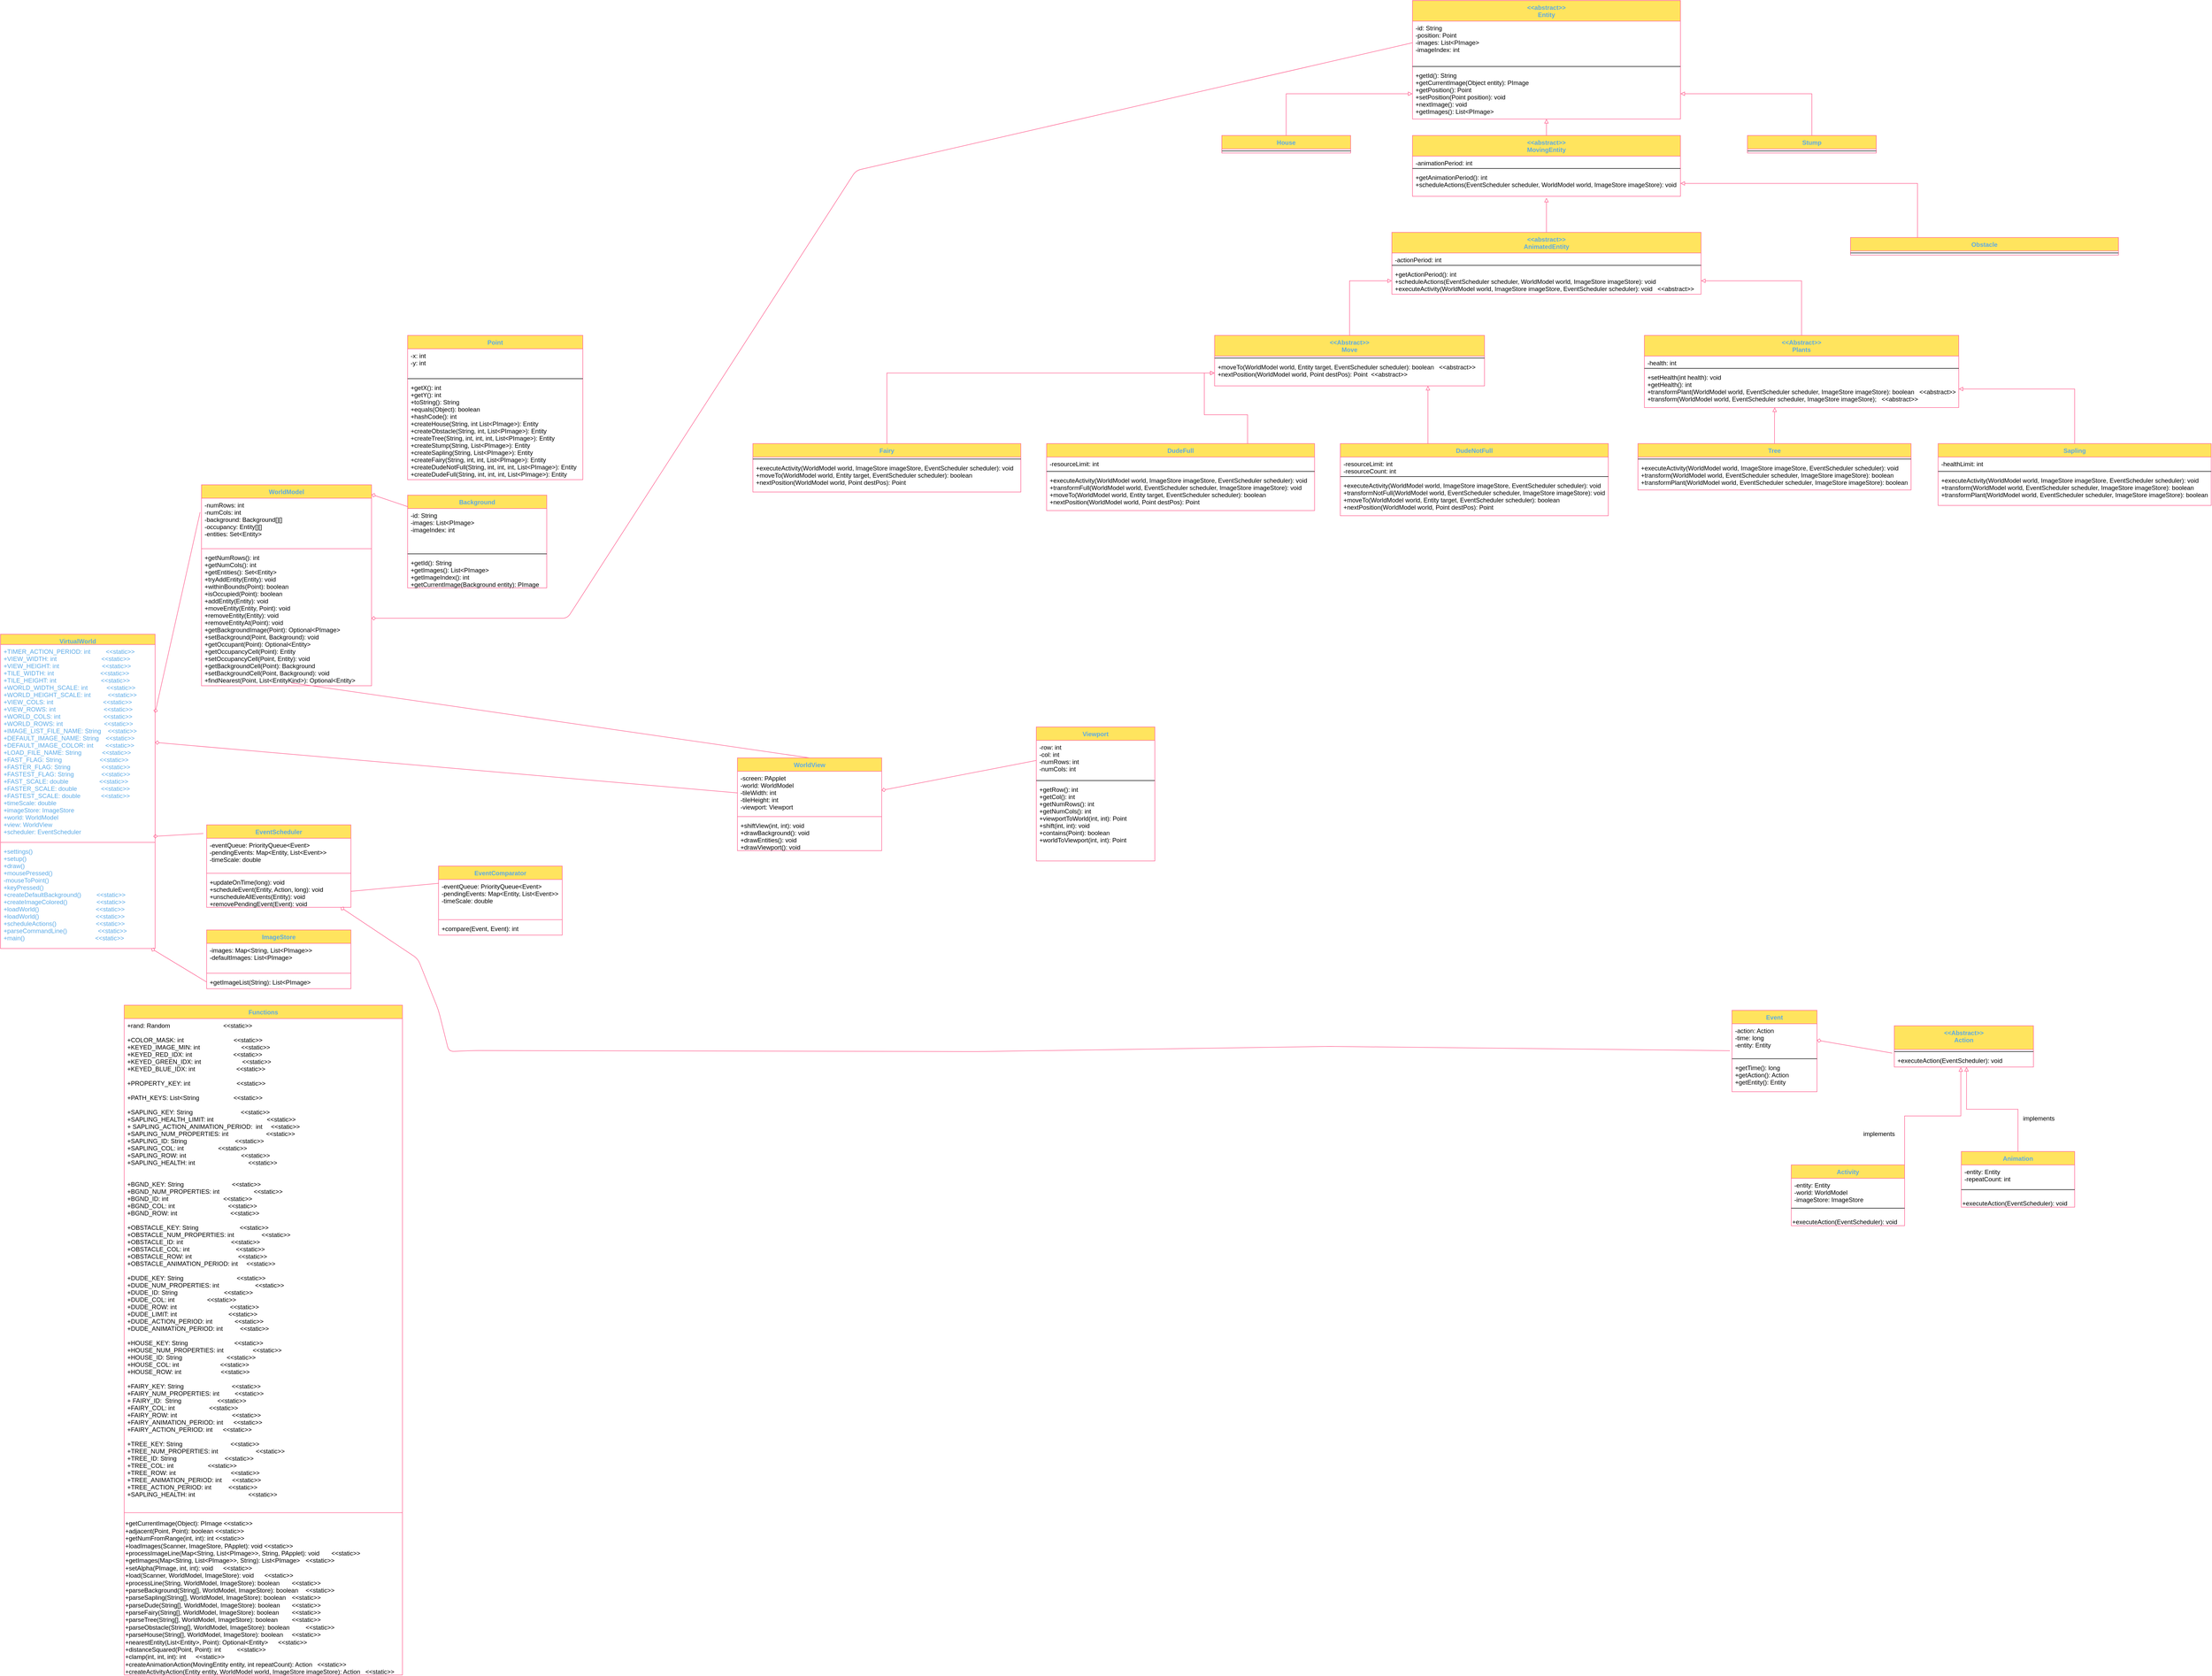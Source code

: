 <mxfile version="16.5.6" type="device"><diagram id="Yo6Zvny2ZRX3JAPKxXua" name="Page 2"><mxGraphModel dx="4807" dy="2840" grid="1" gridSize="10" guides="1" tooltips="1" connect="1" arrows="1" fold="1" page="1" pageScale="1" pageWidth="850" pageHeight="1100" math="0" shadow="0"><root><mxCell id="0"/><mxCell id="1" parent="0"/><mxCell id="8I9pphBKhg92I5GMk5e_-31" value="" style="graphMlID=e0;endArrow=none;strokeColor=#FF6392;strokeWidth=1.0;startArrow=diamond;startFill=0;endFill=1;exitX=1;exitY=0.25;exitDx=0;exitDy=0;fontColor=#5AA9E6;entryX=-0.008;entryY=-0.286;entryDx=0;entryDy=0;entryPerimeter=0;" parent="1" source="8I9pphBKhg92I5GMk5e_-50" target="8I9pphBKhg92I5GMk5e_-57" edge="1"><mxGeometry relative="1" as="geometry"/></mxCell><mxCell id="8I9pphBKhg92I5GMk5e_-32" value="" style="graphMlID=e1;endArrow=none;strokeColor=#FF6392;strokeWidth=1.0;startArrow=diamond;startFill=0;endFill=1;exitX=1;exitY=0.5;exitDx=0;exitDy=0;fontColor=#5AA9E6;entryX=0;entryY=0.5;entryDx=0;entryDy=0;" parent="1" source="8I9pphBKhg92I5GMk5e_-51" target="8I9pphBKhg92I5GMk5e_-61" edge="1"><mxGeometry relative="1" as="geometry"/></mxCell><mxCell id="8I9pphBKhg92I5GMk5e_-33" value="" style="graphMlID=e2;endArrow=none;strokeColor=#FF6392;strokeWidth=1.0;startArrow=diamond;startFill=0;endFill=1;fontColor=#5AA9E6;entryX=0;entryY=0.25;entryDx=0;entryDy=0;" parent="1" source="8I9pphBKhg92I5GMk5e_-60" target="8I9pphBKhg92I5GMk5e_-89" edge="1"><mxGeometry relative="1" as="geometry"><mxPoint x="648" y="240" as="sourcePoint"/></mxGeometry></mxCell><mxCell id="8I9pphBKhg92I5GMk5e_-34" value="" style="graphMlID=e3;endArrow=none;strokeColor=#FF6392;strokeWidth=1.0;startArrow=diamond;startFill=0;endFill=1;exitX=0.988;exitY=-0.077;exitDx=0;exitDy=0;exitPerimeter=0;fontColor=#5AA9E6;entryX=-0.023;entryY=0.105;entryDx=0;entryDy=0;entryPerimeter=0;" parent="1" source="8I9pphBKhg92I5GMk5e_-53" target="8I9pphBKhg92I5GMk5e_-64" edge="1"><mxGeometry relative="1" as="geometry"><mxPoint x="1330" y="550" as="targetPoint"/></mxGeometry></mxCell><mxCell id="8I9pphBKhg92I5GMk5e_-35" value="" style="graphMlID=e4;endArrow=none;strokeColor=#FF6392;strokeWidth=1.0;startArrow=diamond;startFill=0;endFill=1;exitX=0.975;exitY=1;exitDx=0;exitDy=0;exitPerimeter=0;fontColor=#5AA9E6;entryX=0;entryY=0.5;entryDx=0;entryDy=0;" parent="1" source="8I9pphBKhg92I5GMk5e_-53" target="8I9pphBKhg92I5GMk5e_-71" edge="1"><mxGeometry relative="1" as="geometry"/></mxCell><mxCell id="8I9pphBKhg92I5GMk5e_-36" value="" style="graphMlID=e5;endArrow=none;strokeColor=#FF6392;strokeWidth=1.0;startArrow=diamond;startFill=0;endFill=1;fontColor=#5AA9E6;exitX=1.001;exitY=-0.077;exitDx=0;exitDy=0;exitPerimeter=0;" parent="1" source="8I9pphBKhg92I5GMk5e_-55" target="8I9pphBKhg92I5GMk5e_-82" edge="1"><mxGeometry relative="1" as="geometry"/></mxCell><mxCell id="8I9pphBKhg92I5GMk5e_-37" value="" style="graphMlID=e6;endArrow=none;strokeColor=#FF6392;strokeWidth=1.0;startArrow=diamond;startFill=0;endFill=1;fontColor=#5AA9E6;entryX=-0.024;entryY=0.818;entryDx=0;entryDy=0;entryPerimeter=0;" parent="1" source="8I9pphBKhg92I5GMk5e_-64" target="8I9pphBKhg92I5GMk5e_-97" edge="1"><mxGeometry relative="1" as="geometry"><mxPoint x="3300" y="820" as="targetPoint"/><Array as="points"><mxPoint x="1330" y="920"/><mxPoint x="1370" y="1020"/><mxPoint x="1390" y="1100"/><mxPoint x="1440" y="1098"/><mxPoint x="2400" y="1100"/><mxPoint x="2420" y="1100"/><mxPoint x="3100" y="1090"/></Array></mxGeometry></mxCell><mxCell id="8I9pphBKhg92I5GMk5e_-38" value="" style="graphMlID=e7;endArrow=none;strokeColor=#FF6392;strokeWidth=1.0;startArrow=none;startFill=1;endFill=1;fontColor=#5AA9E6;entryX=0;entryY=0.25;entryDx=0;entryDy=0;exitX=1;exitY=0.5;exitDx=0;exitDy=0;" parent="1" source="8I9pphBKhg92I5GMk5e_-67" target="8I9pphBKhg92I5GMk5e_-72" edge="1"><mxGeometry relative="1" as="geometry"/></mxCell><mxCell id="8I9pphBKhg92I5GMk5e_-39" value="" style="graphMlID=e8;endArrow=none;strokeColor=#FF6392;strokeWidth=1.0;startArrow=diamond;startFill=0;endFill=1;fontColor=#5AA9E6;exitX=1;exitY=0.5;exitDx=0;exitDy=0;entryX=0;entryY=0.5;entryDx=0;entryDy=0;" parent="1" source="8I9pphBKhg92I5GMk5e_-57" target="a72ye13X5mIzlIcPFdOs-1" edge="1"><mxGeometry relative="1" as="geometry"><mxPoint x="710" y="80" as="sourcePoint"/><mxPoint x="1500" y="212" as="targetPoint"/><Array as="points"><mxPoint x="1620" y="259"/><mxPoint x="2180" y="-610"/></Array></mxGeometry></mxCell><mxCell id="8I9pphBKhg92I5GMk5e_-42" value="" style="graphMlID=e11;endArrow=none;strokeColor=#FF6392;strokeWidth=1.0;startArrow=diamond;startFill=0;endFill=1;fontColor=#5AA9E6;exitX=1;exitY=0.5;exitDx=0;exitDy=0;entryX=-0.015;entryY=-0.04;entryDx=0;entryDy=0;entryPerimeter=0;" parent="1" source="8I9pphBKhg92I5GMk5e_-97" target="8I9pphBKhg92I5GMk5e_-111" edge="1"><mxGeometry relative="1" as="geometry"><mxPoint x="2296.62" y="1102.072" as="targetPoint"/></mxGeometry></mxCell><mxCell id="8I9pphBKhg92I5GMk5e_-44" value="" style="graphMlID=e13;endArrow=none;strokeColor=#FF6392;strokeWidth=1.0;startArrow=none;startFill=1;endFill=1;fontColor=#5AA9E6;entryX=0.528;entryY=0.978;entryDx=0;entryDy=0;entryPerimeter=0;exitX=0.5;exitY=0;exitDx=0;exitDy=0;" parent="1" source="8I9pphBKhg92I5GMk5e_-60" target="8I9pphBKhg92I5GMk5e_-57" edge="1"><mxGeometry relative="1" as="geometry"/></mxCell><mxCell id="8I9pphBKhg92I5GMk5e_-50" value="VirtualWorld" style="swimlane;fontStyle=1;align=center;verticalAlign=top;childLayout=stackLayout;horizontal=1;startSize=20;horizontalStack=0;resizeParent=1;resizeParentMax=0;resizeLast=0;collapsible=1;marginBottom=0;hachureGap=4;pointerEvents=0;fillColor=#FFE45E;strokeColor=#FF6392;fontColor=#5AA9E6;" parent="1" vertex="1"><mxGeometry x="520" y="290" width="300" height="610" as="geometry"/></mxCell><mxCell id="8I9pphBKhg92I5GMk5e_-51" value="+TIMER_ACTION_PERIOD: int         &lt;&lt;static&gt;&gt;&#10;+VIEW_WIDTH: int                          &lt;&lt;static&gt;&gt;&#10;+VIEW_HEIGHT: int                         &lt;&lt;static&gt;&gt;&#10;+TILE_WIDTH: int                           &lt;&lt;static&gt;&gt;&#10;+TILE_HEIGHT: int                          &lt;&lt;static&gt;&gt;&#10;+WORLD_WIDTH_SCALE: int           &lt;&lt;static&gt;&gt;&#10;+WORLD_HEIGHT_SCALE: int          &lt;&lt;static&gt;&gt;&#10;+VIEW_COLS: int                             &lt;&lt;static&gt;&gt;&#10;+VIEW_ROWS: int                            &lt;&lt;static&gt;&gt;&#10;+WORLD_COLS: int                         &lt;&lt;static&gt;&gt;&#10;+WORLD_ROWS: int                        &lt;&lt;static&gt;&gt;&#10;+IMAGE_LIST_FILE_NAME: String    &lt;&lt;static&gt;&gt;&#10;+DEFAULT_IMAGE_NAME: String    &lt;&lt;static&gt;&gt;&#10;+DEFAULT_IMAGE_COLOR: int       &lt;&lt;static&gt;&gt;&#10;+LOAD_FILE_NAME: String            &lt;&lt;static&gt;&gt;&#10;+FAST_FLAG: String                      &lt;&lt;static&gt;&gt;&#10;+FASTER_FLAG: String                  &lt;&lt;static&gt;&gt;&#10;+FASTEST_FLAG: String                &lt;&lt;static&gt;&gt;&#10;+FAST_SCALE: double                  &lt;&lt;static&gt;&gt;&#10;+FASTER_SCALE: double              &lt;&lt;static&gt;&gt;&#10;+FASTEST_SCALE: double            &lt;&lt;static&gt;&gt;&#10;+timeScale: double&#10;+imageStore: ImageStore&#10;+world: WorldModel&#10;+view: WorldView&#10;+scheduler: EventScheduler" style="text;strokeColor=none;fillColor=none;align=left;verticalAlign=top;spacingLeft=4;spacingRight=4;overflow=hidden;rotatable=0;points=[[0,0.5],[1,0.5]];portConstraint=eastwest;fontColor=#5AA9E6;" parent="8I9pphBKhg92I5GMk5e_-50" vertex="1"><mxGeometry y="20" width="300" height="380" as="geometry"/></mxCell><mxCell id="8I9pphBKhg92I5GMk5e_-52" value="" style="line;strokeWidth=1;fillColor=none;align=left;verticalAlign=middle;spacingTop=-1;spacingLeft=3;spacingRight=3;rotatable=0;labelPosition=right;points=[];portConstraint=eastwest;strokeColor=#FF6392;fontColor=#5AA9E6;" parent="8I9pphBKhg92I5GMk5e_-50" vertex="1"><mxGeometry y="400" width="300" height="8" as="geometry"/></mxCell><mxCell id="8I9pphBKhg92I5GMk5e_-53" value="+settings()&#10;+setup()&#10;+draw()&#10;+mousePressed()&#10;-mouseToPoint()&#10;+keyPressed()&#10;+createDefaultBackground()         &lt;&lt;static&gt;&gt;&#10;+createImageColored()                 &lt;&lt;static&gt;&gt;&#10;+loadWorld()                                 &lt;&lt;static&gt;&gt;&#10;+loadWorld()                                 &lt;&lt;static&gt;&gt;&#10;+scheduleActions()                       &lt;&lt;static&gt;&gt;&#10;+parseCommandLine()                  &lt;&lt;static&gt;&gt;&#10;+main()                                         &lt;&lt;static&gt;&gt;" style="text;strokeColor=none;fillColor=none;align=left;verticalAlign=top;spacingLeft=4;spacingRight=4;overflow=hidden;rotatable=0;points=[[0,0.5],[1,0.5]];portConstraint=eastwest;fontColor=#5AA9E6;" parent="8I9pphBKhg92I5GMk5e_-50" vertex="1"><mxGeometry y="408" width="300" height="202" as="geometry"/></mxCell><mxCell id="8I9pphBKhg92I5GMk5e_-54" value="WorldModel" style="swimlane;fontStyle=1;align=center;verticalAlign=top;childLayout=stackLayout;horizontal=1;startSize=26;horizontalStack=0;resizeParent=1;resizeParentMax=0;resizeLast=0;collapsible=1;marginBottom=0;hachureGap=4;pointerEvents=0;sketch=0;fontColor=#5AA9E6;strokeColor=#FF6392;fillColor=#FFE45E;" parent="1" vertex="1"><mxGeometry x="910" width="330" height="390" as="geometry"/></mxCell><mxCell id="8I9pphBKhg92I5GMk5e_-55" value="-numRows: int&#10;-numCols: int&#10;-background: Background[][]&#10;-occupancy: Entity[][]&#10;-entities: Set&lt;Entity&gt;" style="text;strokeColor=none;fillColor=none;align=left;verticalAlign=top;spacingLeft=4;spacingRight=4;overflow=hidden;rotatable=0;points=[[0,0.5],[1,0.5]];portConstraint=eastwest;fontColor=#000000;" parent="8I9pphBKhg92I5GMk5e_-54" vertex="1"><mxGeometry y="26" width="330" height="94" as="geometry"/></mxCell><mxCell id="8I9pphBKhg92I5GMk5e_-56" value="" style="line;strokeWidth=1;fillColor=none;align=left;verticalAlign=middle;spacingTop=-1;spacingLeft=3;spacingRight=3;rotatable=0;labelPosition=right;points=[];portConstraint=eastwest;strokeColor=#FF6392;fontColor=#5AA9E6;" parent="8I9pphBKhg92I5GMk5e_-54" vertex="1"><mxGeometry y="120" width="330" height="8" as="geometry"/></mxCell><mxCell id="8I9pphBKhg92I5GMk5e_-57" value="+getNumRows(): int&#10;+getNumCols(): int&#10;+getEntities(): Set&lt;Entity&gt;&#10;+tryAddEntity(Entity): void&#10;+withinBounds(Point): boolean&#10;+isOccupied(Point): boolean&#10;+addEntity(Entity): void&#10;+moveEntity(Entity, Point): void&#10;+removeEntity(Entity): void&#10;+removeEntityAt(Point): void&#10;+getBackgroundImage(Point): Optional&lt;PImage&gt;&#10;+setBackground(Point, Background): void&#10;+getOccupant(Point): Optional&lt;Entity&gt;&#10;+getOccupancyCell(Point): Entity&#10;+setOccupancyCell(Point, Entity): void&#10;+getBackgroundCell(Point): Background&#10;+setBackgroundCell(Point, Background): void&#10;+findNearest(Point, List&lt;EntityKind&gt;): Optional&lt;Entity&gt; " style="text;strokeColor=none;fillColor=none;align=left;verticalAlign=top;spacingLeft=4;spacingRight=4;overflow=hidden;rotatable=0;points=[[0,0.5],[1,0.5]];portConstraint=eastwest;fontColor=#020405;" parent="8I9pphBKhg92I5GMk5e_-54" vertex="1"><mxGeometry y="128" width="330" height="262" as="geometry"/></mxCell><mxCell id="8I9pphBKhg92I5GMk5e_-60" value="WorldView" style="swimlane;fontStyle=1;align=center;verticalAlign=top;childLayout=stackLayout;horizontal=1;startSize=26;horizontalStack=0;resizeParent=1;resizeParentMax=0;resizeLast=0;collapsible=1;marginBottom=0;hachureGap=4;pointerEvents=0;sketch=0;fontColor=#5AA9E6;strokeColor=#FF6392;fillColor=#FFE45E;" parent="1" vertex="1"><mxGeometry x="1950" y="530" width="280" height="180" as="geometry"/></mxCell><mxCell id="8I9pphBKhg92I5GMk5e_-61" value="-screen: PApplet&#10;-world: WorldModel&#10;-tileWidth: int&#10;-tileHeight: int&#10;-viewport: Viewport" style="text;strokeColor=none;fillColor=none;align=left;verticalAlign=top;spacingLeft=4;spacingRight=4;overflow=hidden;rotatable=0;points=[[0,0.5],[1,0.5]];portConstraint=eastwest;fontColor=#000000;" parent="8I9pphBKhg92I5GMk5e_-60" vertex="1"><mxGeometry y="26" width="280" height="84" as="geometry"/></mxCell><mxCell id="8I9pphBKhg92I5GMk5e_-62" value="" style="line;strokeWidth=1;fillColor=none;align=left;verticalAlign=middle;spacingTop=-1;spacingLeft=3;spacingRight=3;rotatable=0;labelPosition=right;points=[];portConstraint=eastwest;strokeColor=#FF6392;fontColor=#5AA9E6;" parent="8I9pphBKhg92I5GMk5e_-60" vertex="1"><mxGeometry y="110" width="280" height="8" as="geometry"/></mxCell><mxCell id="8I9pphBKhg92I5GMk5e_-63" value="+shiftView(int, int): void&#10;+drawBackground(): void&#10;+drawEntities(): void&#10;+drawViewport(): void" style="text;strokeColor=none;fillColor=none;align=left;verticalAlign=top;spacingLeft=4;spacingRight=4;overflow=hidden;rotatable=0;points=[[0,0.5],[1,0.5]];portConstraint=eastwest;fontColor=#000000;" parent="8I9pphBKhg92I5GMk5e_-60" vertex="1"><mxGeometry y="118" width="280" height="62" as="geometry"/></mxCell><mxCell id="8I9pphBKhg92I5GMk5e_-64" value="EventScheduler" style="swimlane;fontStyle=1;align=center;verticalAlign=top;childLayout=stackLayout;horizontal=1;startSize=26;horizontalStack=0;resizeParent=1;resizeParentMax=0;resizeLast=0;collapsible=1;marginBottom=0;hachureGap=4;pointerEvents=0;sketch=0;fontColor=#5AA9E6;strokeColor=#FF6392;fillColor=#FFE45E;" parent="1" vertex="1"><mxGeometry x="920" y="660" width="280" height="160" as="geometry"/></mxCell><mxCell id="8I9pphBKhg92I5GMk5e_-65" value="-eventQueue: PriorityQueue&lt;Event&gt;&#10;-pendingEvents: Map&lt;Entity, List&lt;Event&gt;&gt;&#10;-timeScale: double" style="text;strokeColor=none;fillColor=none;align=left;verticalAlign=top;spacingLeft=4;spacingRight=4;overflow=hidden;rotatable=0;points=[[0,0.5],[1,0.5]];portConstraint=eastwest;fontColor=#000000;" parent="8I9pphBKhg92I5GMk5e_-64" vertex="1"><mxGeometry y="26" width="280" height="64" as="geometry"/></mxCell><mxCell id="8I9pphBKhg92I5GMk5e_-66" value="" style="line;strokeWidth=1;fillColor=none;align=left;verticalAlign=middle;spacingTop=-1;spacingLeft=3;spacingRight=3;rotatable=0;labelPosition=right;points=[];portConstraint=eastwest;strokeColor=#FF6392;fontColor=#5AA9E6;" parent="8I9pphBKhg92I5GMk5e_-64" vertex="1"><mxGeometry y="90" width="280" height="8" as="geometry"/></mxCell><mxCell id="8I9pphBKhg92I5GMk5e_-67" value="+updateOnTime(long): void&#10;+scheduleEvent(Entity, Action, long): void&#10;+unscheduleAllEvents(Entity): void&#10;+removePendingEvent(Event): void" style="text;strokeColor=none;fillColor=none;align=left;verticalAlign=top;spacingLeft=4;spacingRight=4;overflow=hidden;rotatable=0;points=[[0,0.5],[1,0.5]];portConstraint=eastwest;fontColor=#000000;" parent="8I9pphBKhg92I5GMk5e_-64" vertex="1"><mxGeometry y="98" width="280" height="62" as="geometry"/></mxCell><mxCell id="8I9pphBKhg92I5GMk5e_-68" value="ImageStore" style="swimlane;fontStyle=1;align=center;verticalAlign=top;childLayout=stackLayout;horizontal=1;startSize=26;horizontalStack=0;resizeParent=1;resizeParentMax=0;resizeLast=0;collapsible=1;marginBottom=0;hachureGap=4;pointerEvents=0;sketch=0;fontColor=#5AA9E6;strokeColor=#FF6392;fillColor=#FFE45E;" parent="1" vertex="1"><mxGeometry x="920" y="864" width="280" height="114" as="geometry"/></mxCell><mxCell id="8I9pphBKhg92I5GMk5e_-69" value="-images: Map&lt;String, List&lt;PImage&gt;&gt;&#10;-defaultImages: List&lt;PImage&gt;" style="text;strokeColor=none;fillColor=none;align=left;verticalAlign=top;spacingLeft=4;spacingRight=4;overflow=hidden;rotatable=0;points=[[0,0.5],[1,0.5]];portConstraint=eastwest;fontColor=#000000;" parent="8I9pphBKhg92I5GMk5e_-68" vertex="1"><mxGeometry y="26" width="280" height="54" as="geometry"/></mxCell><mxCell id="8I9pphBKhg92I5GMk5e_-70" value="" style="line;strokeWidth=1;fillColor=none;align=left;verticalAlign=middle;spacingTop=-1;spacingLeft=3;spacingRight=3;rotatable=0;labelPosition=right;points=[];portConstraint=eastwest;strokeColor=#FF6392;fontColor=#5AA9E6;" parent="8I9pphBKhg92I5GMk5e_-68" vertex="1"><mxGeometry y="80" width="280" height="8" as="geometry"/></mxCell><mxCell id="8I9pphBKhg92I5GMk5e_-71" value="+getImageList(String): List&lt;PImage&gt;" style="text;strokeColor=none;fillColor=none;align=left;verticalAlign=top;spacingLeft=4;spacingRight=4;overflow=hidden;rotatable=0;points=[[0,0.5],[1,0.5]];portConstraint=eastwest;fontColor=#000000;" parent="8I9pphBKhg92I5GMk5e_-68" vertex="1"><mxGeometry y="88" width="280" height="26" as="geometry"/></mxCell><mxCell id="8I9pphBKhg92I5GMk5e_-72" value="EventComparator" style="swimlane;fontStyle=1;align=center;verticalAlign=top;childLayout=stackLayout;horizontal=1;startSize=26;horizontalStack=0;resizeParent=1;resizeParentMax=0;resizeLast=0;collapsible=1;marginBottom=0;hachureGap=4;pointerEvents=0;sketch=0;fontColor=#5AA9E6;strokeColor=#FF6392;fillColor=#FFE45E;" parent="1" vertex="1"><mxGeometry x="1370" y="740" width="240" height="134" as="geometry"/></mxCell><mxCell id="8I9pphBKhg92I5GMk5e_-73" value="-eventQueue: PriorityQueue&lt;Event&gt;&#10;-pendingEvents: Map&lt;Entity, List&lt;Event&gt;&gt;&#10;-timeScale: double" style="text;strokeColor=none;fillColor=none;align=left;verticalAlign=top;spacingLeft=4;spacingRight=4;overflow=hidden;rotatable=0;points=[[0,0.5],[1,0.5]];portConstraint=eastwest;fontColor=#000000;" parent="8I9pphBKhg92I5GMk5e_-72" vertex="1"><mxGeometry y="26" width="240" height="74" as="geometry"/></mxCell><mxCell id="8I9pphBKhg92I5GMk5e_-74" value="" style="line;strokeWidth=1;fillColor=none;align=left;verticalAlign=middle;spacingTop=-1;spacingLeft=3;spacingRight=3;rotatable=0;labelPosition=right;points=[];portConstraint=eastwest;strokeColor=#FF6392;fontColor=#5AA9E6;" parent="8I9pphBKhg92I5GMk5e_-72" vertex="1"><mxGeometry y="100" width="240" height="8" as="geometry"/></mxCell><mxCell id="8I9pphBKhg92I5GMk5e_-75" value="+compare(Event, Event): int" style="text;strokeColor=none;fillColor=none;align=left;verticalAlign=top;spacingLeft=4;spacingRight=4;overflow=hidden;rotatable=0;points=[[0,0.5],[1,0.5]];portConstraint=eastwest;fontColor=#000000;" parent="8I9pphBKhg92I5GMk5e_-72" vertex="1"><mxGeometry y="108" width="240" height="26" as="geometry"/></mxCell><mxCell id="8I9pphBKhg92I5GMk5e_-77" value="Functions" style="swimlane;fontStyle=1;align=center;verticalAlign=top;childLayout=stackLayout;horizontal=1;startSize=26;horizontalStack=0;resizeParent=1;resizeParentMax=0;resizeLast=0;collapsible=1;marginBottom=0;hachureGap=4;pointerEvents=0;sketch=0;fontColor=#5AA9E6;strokeColor=#FF6392;fillColor=#FFE45E;" parent="1" vertex="1"><mxGeometry x="760" y="1010" width="540" height="1300" as="geometry"/></mxCell><mxCell id="8I9pphBKhg92I5GMk5e_-78" value="+rand: Random                               &lt;&lt;static&gt;&gt;&#10;&#10;+COLOR_MASK: int                             &lt;&lt;static&gt;&gt;&#10;+KEYED_IMAGE_MIN: int                        &lt;&lt;static&gt;&gt;&#10;+KEYED_RED_IDX: int                        &lt;&lt;static&gt;&gt;&#10;+KEYED_GREEN_IDX: int                        &lt;&lt;static&gt;&gt;&#10;+KEYED_BLUE_IDX: int                        &lt;&lt;static&gt;&gt;&#10;&#10;+PROPERTY_KEY: int                           &lt;&lt;static&gt;&gt;&#10;&#10;+PATH_KEYS: List&lt;String                    &lt;&lt;static&gt;&gt;&#10;&#10;+SAPLING_KEY: String                            &lt;&lt;static&gt;&gt;&#10;+SAPLING_HEALTH_LIMIT: int                               &lt;&lt;static&gt;&gt;&#10;+ SAPLING_ACTION_ANIMATION_PERIOD:  int     &lt;&lt;static&gt;&gt;&#10;+SAPLING_NUM_PROPERTIES: int                      &lt;&lt;static&gt;&gt;&#10;+SAPLING_ID: String                            &lt;&lt;static&gt;&gt;&#10;+SAPLING_COL: int                    &lt;&lt;static&gt;&gt;&#10;+SAPLING_ROW: int                                &lt;&lt;static&gt;&gt;&#10;+SAPLING_HEALTH: int                               &lt;&lt;static&gt;&gt;&#10;&#10;&#10;+BGND_KEY: String                            &lt;&lt;static&gt;&gt;&#10;+BGND_NUM_PROPERTIES: int                    &lt;&lt;static&gt;&gt;&#10;+BGND_ID: int                                &lt;&lt;static&gt;&gt;&#10;+BGND_COL: int                               &lt;&lt;static&gt;&gt;&#10;+BGND_ROW: int                               &lt;&lt;static&gt;&gt;&#10;&#10;+OBSTACLE_KEY: String                        &lt;&lt;static&gt;&gt;&#10;+OBSTACLE_NUM_PROPERTIES: int                &lt;&lt;static&gt;&gt;&#10;+OBSTACLE_ID: int                            &lt;&lt;static&gt;&gt;&#10;+OBSTACLE_COL: int                           &lt;&lt;static&gt;&gt;&#10;+OBSTACLE_ROW: int                           &lt;&lt;static&gt;&gt;&#10;+OBSTACLE_ANIMATION_PERIOD: int     &lt;&lt;static&gt;&gt;&#10;&#10;+DUDE_KEY: String                               &lt;&lt;static&gt;&gt;&#10;+DUDE_NUM_PROPERTIES: int                     &lt;&lt;static&gt;&gt;&#10;+DUDE_ID: String                           &lt;&lt;static&gt;&gt;&#10;+DUDE_COL: int                   &lt;&lt;static&gt;&gt;&#10;+DUDE_ROW: int                               &lt;&lt;static&gt;&gt;&#10;+DUDE_LIMIT: int                              &lt;&lt;static&gt;&gt;&#10;+DUDE_ACTION_PERIOD: int             &lt;&lt;static&gt;&gt;&#10;+DUDE_ANIMATION_PERIOD: int          &lt;&lt;static&gt;&gt;&#10;&#10;+HOUSE_KEY: String                           &lt;&lt;static&gt;&gt;&#10;+HOUSE_NUM_PROPERTIES: int                 &lt;&lt;static&gt;&gt;&#10;+HOUSE_ID: String                          &lt;&lt;static&gt;&gt;&#10;+HOUSE_COL: int                        &lt;&lt;static&gt;&gt;&#10;+HOUSE_ROW: int                       &lt;&lt;static&gt;&gt;&#10;&#10;+FAIRY_KEY: String                            &lt;&lt;static&gt;&gt;&#10;+FAIRY_NUM_PROPERTIES: int         &lt;&lt;static&gt;&gt;&#10;+ FAIRY_ID:  String                     &lt;&lt;static&gt;&gt;&#10;+FAIRY_COL: int                    &lt;&lt;static&gt;&gt;&#10;+FAIRY_ROW: int                                &lt;&lt;static&gt;&gt;&#10;+FAIRY_ANIMATION_PERIOD: int      &lt;&lt;static&gt;&gt;&#10;+FAIRY_ACTION_PERIOD: int      &lt;&lt;static&gt;&gt;&#10;&#10;+TREE_KEY: String                            &lt;&lt;static&gt;&gt;&#10;+TREE_NUM_PROPERTIES: int                      &lt;&lt;static&gt;&gt;&#10;+TREE_ID: String                            &lt;&lt;static&gt;&gt;&#10;+TREE_COL: int                    &lt;&lt;static&gt;&gt;&#10;+TREE_ROW: int                                &lt;&lt;static&gt;&gt;&#10;+TREE_ANIMATION_PERIOD: int      &lt;&lt;static&gt;&gt;&#10;+TREE_ACTION_PERIOD: int          &lt;&lt;static&gt;&gt;&#10;+SAPLING_HEALTH: int                               &lt;&lt;static&gt;&gt;&#10;" style="text;strokeColor=none;fillColor=none;align=left;verticalAlign=top;spacingLeft=4;spacingRight=4;overflow=hidden;rotatable=0;points=[[0,0.5],[1,0.5]];portConstraint=eastwest;fontColor=#000000;" parent="8I9pphBKhg92I5GMk5e_-77" vertex="1"><mxGeometry y="26" width="540" height="944" as="geometry"/></mxCell><mxCell id="8I9pphBKhg92I5GMk5e_-79" value="" style="line;strokeWidth=1;fillColor=none;align=left;verticalAlign=middle;spacingTop=-1;spacingLeft=3;spacingRight=3;rotatable=0;labelPosition=right;points=[];portConstraint=eastwest;strokeColor=#FF6392;fontColor=#5AA9E6;" parent="8I9pphBKhg92I5GMk5e_-77" vertex="1"><mxGeometry y="970" width="540" height="30" as="geometry"/></mxCell><mxCell id="j37fI1vepc9huIgG9io0-2" value="+getCurrentImage(Object): PImage&lt;span&gt;&lt;span&gt;&#9;&lt;span&gt;&#9;&lt;/span&gt;&lt;/span&gt;&lt;/span&gt;&amp;lt;&amp;lt;static&amp;gt;&amp;gt;&lt;br&gt;+adjacent(Point, Point): boolean&lt;span&gt;&#9;&lt;span&gt;&#9;&lt;/span&gt;&lt;/span&gt;&amp;lt;&amp;lt;static&amp;gt;&amp;gt;&lt;br&gt;+getNumFromRange(int, int): int&lt;span&gt;&#9;&lt;span&gt;&#9;&lt;/span&gt;&lt;/span&gt;&amp;lt;&amp;lt;static&amp;gt;&amp;gt;&lt;br&gt;+loadImages(Scanner, ImageStore, PApplet): void&lt;span&gt;&#9;&lt;/span&gt;&amp;lt;&amp;lt;static&amp;gt;&amp;gt;&lt;br&gt;+processImageLine(Map&amp;lt;String, List&amp;lt;PImage&amp;gt;&amp;gt;, String, PApplet): void&lt;span&gt;&#9;&lt;span style=&quot;white-space: pre&quot;&gt;&#9;&lt;/span&gt;&lt;/span&gt;&amp;lt;&amp;lt;static&amp;gt;&amp;gt;&lt;br&gt;+getImages(Map&amp;lt;String, List&amp;lt;PImage&amp;gt;&amp;gt;, String): List&amp;lt;PImage&amp;gt;&lt;span&gt;&#9;&lt;span style=&quot;white-space: pre&quot;&gt;&#9;&lt;/span&gt;&lt;span&gt;&#9;&lt;/span&gt;&lt;/span&gt;&amp;lt;&amp;lt;static&amp;gt;&amp;gt;&lt;br&gt;+setAlpha(PImage, int, int): void&lt;span&gt;&#9;&lt;span style=&quot;white-space: pre&quot;&gt;&#9;&lt;/span&gt;&lt;span&gt;&#9;&lt;/span&gt;&lt;/span&gt;&amp;lt;&amp;lt;static&amp;gt;&amp;gt;&lt;br&gt;+load(Scanner, WorldModel, ImageStore): void&lt;span&gt;&#9;&lt;span style=&quot;white-space: pre&quot;&gt;&#9;&lt;/span&gt;&lt;span&gt;&#9;&lt;/span&gt;&lt;/span&gt;&amp;lt;&amp;lt;static&amp;gt;&amp;gt;&lt;br&gt;+processLine(String, WorldModel, ImageStore): boolean&lt;span&gt;&#9;&lt;span style=&quot;white-space: pre&quot;&gt;&#9;&lt;/span&gt;&lt;span&gt;&#9;&lt;/span&gt;&lt;/span&gt;&amp;lt;&amp;lt;static&amp;gt;&amp;gt;&lt;br&gt;+parseBackground(String[], WorldModel, ImageStore): boolean&lt;span&gt;&#9;&lt;span style=&quot;white-space: pre&quot;&gt;&#9;&lt;/span&gt;&lt;span&gt;&#9;&lt;/span&gt;&lt;/span&gt;&amp;lt;&amp;lt;static&amp;gt;&amp;gt;&lt;br&gt;+parseSapling(String[], WorldModel, ImageStore): boolean&lt;span&gt;&#9;&lt;span style=&quot;white-space: pre&quot;&gt;&#9;&lt;/span&gt;&lt;span&gt;&#9;&lt;/span&gt;&lt;/span&gt;&amp;lt;&amp;lt;static&amp;gt;&amp;gt;&lt;br&gt;+parseDude(String[], WorldModel, ImageStore): boolean&lt;span&gt;&#9;&lt;span style=&quot;white-space: pre&quot;&gt;&#9;&lt;/span&gt;&lt;span&gt;&#9;&lt;span&gt;&#9;&lt;/span&gt;&lt;/span&gt;&lt;/span&gt;&amp;lt;&amp;lt;static&amp;gt;&amp;gt;&lt;br&gt;+parseFairy(String[], WorldModel, ImageStore): boolean&lt;span&gt;&#9;&lt;span style=&quot;white-space: pre&quot;&gt;&#9;&lt;/span&gt;&lt;span&gt;&#9;&lt;span&gt;&#9;&lt;/span&gt;&lt;/span&gt;&lt;/span&gt;&amp;lt;&amp;lt;static&amp;gt;&amp;gt;&lt;br&gt;+parseTree(String[], WorldModel, ImageStore): boolean&lt;span&gt;&#9;&lt;span style=&quot;white-space: pre&quot;&gt;&#9;&lt;/span&gt;&lt;span&gt;&#9;&lt;/span&gt;&lt;/span&gt;&amp;lt;&amp;lt;static&amp;gt;&amp;gt;&lt;br&gt;+parseObstacle(String[], WorldModel, ImageStore): boolean&lt;span&gt;&#9;&lt;span style=&quot;white-space: pre&quot;&gt;&#9;&lt;/span&gt;&lt;span&gt;&#9;&lt;/span&gt;&lt;/span&gt;&amp;lt;&amp;lt;static&amp;gt;&amp;gt;&lt;br&gt;+parseHouse(String[], WorldModel, ImageStore): boolean&lt;span&gt;&#9;&lt;span style=&quot;white-space: pre&quot;&gt;&#9;&lt;/span&gt;&lt;span&gt;&#9;&lt;/span&gt;&lt;/span&gt;&amp;lt;&amp;lt;static&amp;gt;&amp;gt;&lt;br&gt;+nearestEntity(List&amp;lt;Entity&amp;gt;, Point): Optional&amp;lt;Entity&amp;gt;&lt;span&gt;&#9;&lt;span style=&quot;white-space: pre&quot;&gt;&#9;&lt;/span&gt;&lt;span&gt;&#9;&lt;/span&gt;&lt;/span&gt;&amp;lt;&amp;lt;static&amp;gt;&amp;gt;&lt;br&gt;+distanceSquared(Point, Point): int&lt;span&gt;&#9;&lt;span style=&quot;white-space: pre&quot;&gt;&#9;&lt;/span&gt;&lt;span&gt;&#9;&lt;/span&gt;&lt;/span&gt;&amp;lt;&amp;lt;static&amp;gt;&amp;gt;&lt;br&gt;+clamp(int, int, int): int&lt;span style=&quot;white-space: pre&quot;&gt;&#9;&lt;/span&gt;&lt;span&gt;&#9;&lt;span&gt;&#9;&lt;/span&gt;&lt;/span&gt;&amp;lt;&amp;lt;static&amp;gt;&amp;gt;&lt;br&gt;+createAnimationAction(MovingEntity entity, int repeatCount): Action&amp;nbsp; &amp;nbsp;&amp;lt;&amp;lt;static&amp;gt;&amp;gt;&lt;br&gt;+createActivityAction(Entity entity, WorldModel world, ImageStore imageStore): Action&amp;nbsp; &amp;nbsp;&amp;lt;&amp;lt;static&amp;gt;&amp;gt;" style="text;html=1;align=left;verticalAlign=middle;resizable=0;points=[];autosize=1;strokeColor=none;fillColor=none;hachureGap=4;" parent="8I9pphBKhg92I5GMk5e_-77" vertex="1"><mxGeometry y="1000" width="540" height="300" as="geometry"/></mxCell><mxCell id="8I9pphBKhg92I5GMk5e_-81" value="Background" style="swimlane;fontStyle=1;align=center;verticalAlign=top;childLayout=stackLayout;horizontal=1;startSize=26;horizontalStack=0;resizeParent=1;resizeParentMax=0;resizeLast=0;collapsible=1;marginBottom=0;hachureGap=4;pointerEvents=0;sketch=0;fontColor=#5AA9E6;strokeColor=#FF6392;fillColor=#FFE45E;" parent="1" vertex="1"><mxGeometry x="1310" y="20" width="270" height="180" as="geometry"/></mxCell><mxCell id="8I9pphBKhg92I5GMk5e_-82" value="-id: String&#10;-images: List&lt;PImage&gt;&#10;-imageIndex: int" style="text;strokeColor=none;fillColor=none;align=left;verticalAlign=top;spacingLeft=4;spacingRight=4;overflow=hidden;rotatable=0;points=[[0,0.5],[1,0.5]];portConstraint=eastwest;" parent="8I9pphBKhg92I5GMk5e_-81" vertex="1"><mxGeometry y="26" width="270" height="84" as="geometry"/></mxCell><mxCell id="8I9pphBKhg92I5GMk5e_-83" value="" style="line;strokeWidth=1;fillColor=none;align=left;verticalAlign=middle;spacingTop=-1;spacingLeft=3;spacingRight=3;rotatable=0;labelPosition=right;points=[];portConstraint=eastwest;" parent="8I9pphBKhg92I5GMk5e_-81" vertex="1"><mxGeometry y="110" width="270" height="8" as="geometry"/></mxCell><mxCell id="8I9pphBKhg92I5GMk5e_-84" value="+getId(): String&#10;+getImages(): List&lt;PImage&gt;&#10;+getImageIndex(): int&#10;+getCurrentImage(Background entity): PImage" style="text;strokeColor=none;fillColor=none;align=left;verticalAlign=top;spacingLeft=4;spacingRight=4;overflow=hidden;rotatable=0;points=[[0,0.5],[1,0.5]];portConstraint=eastwest;" parent="8I9pphBKhg92I5GMk5e_-81" vertex="1"><mxGeometry y="118" width="270" height="62" as="geometry"/></mxCell><mxCell id="8I9pphBKhg92I5GMk5e_-85" value="&lt;&lt;abstract&gt;&gt;&#10;Entity" style="swimlane;fontStyle=1;align=center;verticalAlign=top;childLayout=stackLayout;horizontal=1;startSize=40;horizontalStack=0;resizeParent=1;resizeParentMax=0;resizeLast=0;collapsible=1;marginBottom=0;hachureGap=4;pointerEvents=0;sketch=0;fontColor=#5AA9E6;strokeColor=#FF6392;fillColor=#FFE45E;" parent="1" vertex="1"><mxGeometry x="3260" y="-940" width="520" height="230" as="geometry"/></mxCell><mxCell id="a72ye13X5mIzlIcPFdOs-1" value="-id: String&#10;-position: Point&#10;-images: List&lt;PImage&gt;&#10;-imageIndex: int" style="text;strokeColor=none;fillColor=none;align=left;verticalAlign=top;spacingLeft=4;spacingRight=4;overflow=hidden;rotatable=0;points=[[0,0.5],[1,0.5]];portConstraint=eastwest;" parent="8I9pphBKhg92I5GMk5e_-85" vertex="1"><mxGeometry y="40" width="520" height="84" as="geometry"/></mxCell><mxCell id="8I9pphBKhg92I5GMk5e_-87" value="" style="line;strokeWidth=1;fillColor=none;align=left;verticalAlign=middle;spacingTop=-1;spacingLeft=3;spacingRight=3;rotatable=0;labelPosition=right;points=[];portConstraint=eastwest;" parent="8I9pphBKhg92I5GMk5e_-85" vertex="1"><mxGeometry y="124" width="520" height="8" as="geometry"/></mxCell><mxCell id="8I9pphBKhg92I5GMk5e_-88" value="+getId(): String&#10;+getCurrentImage(Object entity): PImage&#10;+getPosition(): Point&#10;+setPosition(Point position): void&#10;+nextImage(): void&#10;+getImages(): List&lt;PImage&gt;" style="text;strokeColor=none;fillColor=none;align=left;verticalAlign=top;spacingLeft=4;spacingRight=4;overflow=hidden;rotatable=0;points=[[0,0.5],[1,0.5]];portConstraint=eastwest;" parent="8I9pphBKhg92I5GMk5e_-85" vertex="1"><mxGeometry y="132" width="520" height="98" as="geometry"/></mxCell><mxCell id="8I9pphBKhg92I5GMk5e_-89" value="Viewport" style="swimlane;fontStyle=1;align=center;verticalAlign=top;childLayout=stackLayout;horizontal=1;startSize=26;horizontalStack=0;resizeParent=1;resizeParentMax=0;resizeLast=0;collapsible=1;marginBottom=0;hachureGap=4;pointerEvents=0;sketch=0;fontColor=#5AA9E6;strokeColor=#FF6392;fillColor=#FFE45E;" parent="1" vertex="1"><mxGeometry x="2530" y="470" width="230" height="260" as="geometry"/></mxCell><mxCell id="8I9pphBKhg92I5GMk5e_-90" value="-row: int&#10;-col: int&#10;-numRows: int&#10;-numCols: int" style="text;strokeColor=none;fillColor=none;align=left;verticalAlign=top;spacingLeft=4;spacingRight=4;overflow=hidden;rotatable=0;points=[[0,0.5],[1,0.5]];portConstraint=eastwest;" parent="8I9pphBKhg92I5GMk5e_-89" vertex="1"><mxGeometry y="26" width="230" height="74" as="geometry"/></mxCell><mxCell id="8I9pphBKhg92I5GMk5e_-91" value="" style="line;strokeWidth=1;fillColor=none;align=left;verticalAlign=middle;spacingTop=-1;spacingLeft=3;spacingRight=3;rotatable=0;labelPosition=right;points=[];portConstraint=eastwest;" parent="8I9pphBKhg92I5GMk5e_-89" vertex="1"><mxGeometry y="100" width="230" height="8" as="geometry"/></mxCell><mxCell id="8I9pphBKhg92I5GMk5e_-92" value="+getRow(): int&#10;+getCol(): int&#10;+getNumRows(): int&#10;+getNumCols(): int&#10;+viewportToWorld(int, int): Point&#10;+shift(int, int): void&#10;+contains(Point): boolean&#10;+worldToViewport(int, int): Point" style="text;strokeColor=none;fillColor=none;align=left;verticalAlign=top;spacingLeft=4;spacingRight=4;overflow=hidden;rotatable=0;points=[[0,0.5],[1,0.5]];portConstraint=eastwest;" parent="8I9pphBKhg92I5GMk5e_-89" vertex="1"><mxGeometry y="108" width="230" height="152" as="geometry"/></mxCell><mxCell id="8I9pphBKhg92I5GMk5e_-96" value="Event" style="swimlane;fontStyle=1;align=center;verticalAlign=top;childLayout=stackLayout;horizontal=1;startSize=26;horizontalStack=0;resizeParent=1;resizeParentMax=0;resizeLast=0;collapsible=1;marginBottom=0;hachureGap=4;pointerEvents=0;sketch=0;fontColor=#5AA9E6;strokeColor=#FF6392;fillColor=#FFE45E;" parent="1" vertex="1"><mxGeometry x="3880" y="1020" width="165" height="158" as="geometry"/></mxCell><mxCell id="8I9pphBKhg92I5GMk5e_-97" value="-action: Action&#10;-time: long&#10;-entity: Entity" style="text;strokeColor=none;fillColor=none;align=left;verticalAlign=top;spacingLeft=4;spacingRight=4;overflow=hidden;rotatable=0;points=[[0,0.5],[1,0.5]];portConstraint=eastwest;" parent="8I9pphBKhg92I5GMk5e_-96" vertex="1"><mxGeometry y="26" width="165" height="64" as="geometry"/></mxCell><mxCell id="8I9pphBKhg92I5GMk5e_-98" value="" style="line;strokeWidth=1;fillColor=none;align=left;verticalAlign=middle;spacingTop=-1;spacingLeft=3;spacingRight=3;rotatable=0;labelPosition=right;points=[];portConstraint=eastwest;" parent="8I9pphBKhg92I5GMk5e_-96" vertex="1"><mxGeometry y="90" width="165" height="8" as="geometry"/></mxCell><mxCell id="8I9pphBKhg92I5GMk5e_-99" value="+getTime(): long&#10;+getAction(): Action&#10;+getEntity(): Entity" style="text;strokeColor=none;fillColor=none;align=left;verticalAlign=top;spacingLeft=4;spacingRight=4;overflow=hidden;rotatable=0;points=[[0,0.5],[1,0.5]];portConstraint=eastwest;" parent="8I9pphBKhg92I5GMk5e_-96" vertex="1"><mxGeometry y="98" width="165" height="60" as="geometry"/></mxCell><mxCell id="8I9pphBKhg92I5GMk5e_-104" value="Point" style="swimlane;fontStyle=1;align=center;verticalAlign=top;childLayout=stackLayout;horizontal=1;startSize=26;horizontalStack=0;resizeParent=1;resizeParentMax=0;resizeLast=0;collapsible=1;marginBottom=0;hachureGap=4;pointerEvents=0;sketch=0;fontColor=#5AA9E6;strokeColor=#FF6392;fillColor=#FFE45E;" parent="1" vertex="1"><mxGeometry x="1310" y="-290" width="340" height="280" as="geometry"/></mxCell><mxCell id="8I9pphBKhg92I5GMk5e_-105" value="-x: int&#10;-y: int" style="text;strokeColor=none;fillColor=none;align=left;verticalAlign=top;spacingLeft=4;spacingRight=4;overflow=hidden;rotatable=0;points=[[0,0.5],[1,0.5]];portConstraint=eastwest;" parent="8I9pphBKhg92I5GMk5e_-104" vertex="1"><mxGeometry y="26" width="340" height="54" as="geometry"/></mxCell><mxCell id="8I9pphBKhg92I5GMk5e_-106" value="" style="line;strokeWidth=1;fillColor=none;align=left;verticalAlign=middle;spacingTop=-1;spacingLeft=3;spacingRight=3;rotatable=0;labelPosition=right;points=[];portConstraint=eastwest;" parent="8I9pphBKhg92I5GMk5e_-104" vertex="1"><mxGeometry y="80" width="340" height="8" as="geometry"/></mxCell><mxCell id="8I9pphBKhg92I5GMk5e_-107" value="+getX(): int&#10;+getY(): int&#10;+toString(): String&#10;+equals(Object): boolean&#10;+hashCode(): int&#10;+createHouse(String, int List&lt;PImage&gt;): Entity&#10;+createObstacle(String, int, List&lt;PImage&gt;): Entity&#10;+createTree(String, int, int, int, List&lt;PImage&gt;): Entity&#10;+createStump(String, List&lt;PImage&gt;): Entity&#10;+createSapling(String, List&lt;PImage&gt;): Entity&#10;+createFairy(String, int, int, List&lt;PImage&gt;): Entity&#10;+createDudeNotFull(String, int, int, int, List&lt;PImage&gt;): Entity&#10;+createDudeFull(String, int, int, int, List&lt;PImage&gt;): Entity" style="text;strokeColor=none;fillColor=none;align=left;verticalAlign=top;spacingLeft=4;spacingRight=4;overflow=hidden;rotatable=0;points=[[0,0.5],[1,0.5]];portConstraint=eastwest;" parent="8I9pphBKhg92I5GMk5e_-104" vertex="1"><mxGeometry y="88" width="340" height="192" as="geometry"/></mxCell><mxCell id="8I9pphBKhg92I5GMk5e_-108" value="&lt;&lt;Abstract&gt;&gt;&#10;Action" style="swimlane;fontStyle=1;align=center;verticalAlign=top;childLayout=stackLayout;horizontal=1;startSize=46;horizontalStack=0;resizeParent=1;resizeParentMax=0;resizeLast=0;collapsible=1;marginBottom=0;hachureGap=4;pointerEvents=0;sketch=0;fontColor=#5AA9E6;strokeColor=#FF6392;fillColor=#FFE45E;" parent="1" vertex="1"><mxGeometry x="4195" y="1050" width="270" height="80" as="geometry"/></mxCell><mxCell id="8I9pphBKhg92I5GMk5e_-110" value="" style="line;strokeWidth=1;fillColor=none;align=left;verticalAlign=middle;spacingTop=-1;spacingLeft=3;spacingRight=3;rotatable=0;labelPosition=right;points=[];portConstraint=eastwest;" parent="8I9pphBKhg92I5GMk5e_-108" vertex="1"><mxGeometry y="46" width="270" height="8" as="geometry"/></mxCell><mxCell id="j37fI1vepc9huIgG9io0-1" style="edgeStyle=orthogonalEdgeStyle;rounded=0;orthogonalLoop=1;jettySize=auto;html=1;exitX=1;exitY=0.5;exitDx=0;exitDy=0;" parent="8I9pphBKhg92I5GMk5e_-108" edge="1"><mxGeometry relative="1" as="geometry"><mxPoint x="270" y="108" as="sourcePoint"/><mxPoint x="270" y="108" as="targetPoint"/></mxGeometry></mxCell><mxCell id="8I9pphBKhg92I5GMk5e_-111" value="+executeAction(EventScheduler): void&#10;&#10;" style="text;strokeColor=none;fillColor=none;align=left;verticalAlign=top;spacingLeft=4;spacingRight=4;overflow=hidden;rotatable=0;points=[[0,0.5],[1,0.5]];portConstraint=eastwest;" parent="8I9pphBKhg92I5GMk5e_-108" vertex="1"><mxGeometry y="54" width="270" height="26" as="geometry"/></mxCell><mxCell id="E4vHiqf4ToeiPnG0Xwra-2" style="edgeStyle=orthogonalEdgeStyle;rounded=0;orthogonalLoop=1;jettySize=auto;html=1;exitX=1;exitY=0;exitDx=0;exitDy=0;entryX=0.478;entryY=1.014;entryDx=0;entryDy=0;entryPerimeter=0;endArrow=block;endFill=0;strokeColor=#FF6392;" parent="1" source="8I9pphBKhg92I5GMk5e_-112" target="8I9pphBKhg92I5GMk5e_-111" edge="1"><mxGeometry relative="1" as="geometry"/></mxCell><mxCell id="8I9pphBKhg92I5GMk5e_-112" value="Activity" style="swimlane;fontStyle=1;align=center;verticalAlign=top;childLayout=stackLayout;horizontal=1;startSize=26;horizontalStack=0;resizeParent=1;resizeParentMax=0;resizeLast=0;collapsible=1;marginBottom=0;hachureGap=4;pointerEvents=0;sketch=0;fontColor=#5AA9E6;strokeColor=#FF6392;fillColor=#FFE45E;" parent="1" vertex="1"><mxGeometry x="3995" y="1320" width="220" height="118" as="geometry"/></mxCell><mxCell id="8I9pphBKhg92I5GMk5e_-113" value="-entity: Entity&#10;-world: WorldModel&#10;-imageStore: ImageStore" style="text;strokeColor=none;fillColor=none;align=left;verticalAlign=top;spacingLeft=4;spacingRight=4;overflow=hidden;rotatable=0;points=[[0,0.5],[1,0.5]];portConstraint=eastwest;" parent="8I9pphBKhg92I5GMk5e_-112" vertex="1"><mxGeometry y="26" width="220" height="54" as="geometry"/></mxCell><mxCell id="8I9pphBKhg92I5GMk5e_-114" value="" style="line;strokeWidth=1;fillColor=none;align=left;verticalAlign=middle;spacingTop=-1;spacingLeft=3;spacingRight=3;rotatable=0;labelPosition=right;points=[];portConstraint=eastwest;" parent="8I9pphBKhg92I5GMk5e_-112" vertex="1"><mxGeometry y="80" width="220" height="8" as="geometry"/></mxCell><mxCell id="KGT97AVybqA0JJ6SkyUN-10" value="&lt;br&gt;&lt;div&gt;&lt;span&gt;+executeAction(EventScheduler): void&lt;/span&gt;&lt;/div&gt;" style="text;html=1;resizable=0;autosize=1;align=left;verticalAlign=middle;points=[];fillColor=none;strokeColor=none;rounded=0;" parent="8I9pphBKhg92I5GMk5e_-112" vertex="1"><mxGeometry y="88" width="220" height="30" as="geometry"/></mxCell><mxCell id="KGT97AVybqA0JJ6SkyUN-15" style="edgeStyle=orthogonalEdgeStyle;rounded=0;orthogonalLoop=1;jettySize=auto;html=1;exitX=1;exitY=0.5;exitDx=0;exitDy=0;dashed=1;strokeColor=#FF6392;" parent="8I9pphBKhg92I5GMk5e_-112" source="8I9pphBKhg92I5GMk5e_-113" target="8I9pphBKhg92I5GMk5e_-113" edge="1"><mxGeometry relative="1" as="geometry"/></mxCell><mxCell id="E4vHiqf4ToeiPnG0Xwra-3" style="edgeStyle=orthogonalEdgeStyle;rounded=0;orthogonalLoop=1;jettySize=auto;html=1;exitX=0.5;exitY=0;exitDx=0;exitDy=0;entryX=0.519;entryY=1;entryDx=0;entryDy=0;entryPerimeter=0;endArrow=block;endFill=0;strokeColor=#FF6392;" parent="1" source="KGT97AVybqA0JJ6SkyUN-4" target="8I9pphBKhg92I5GMk5e_-111" edge="1"><mxGeometry relative="1" as="geometry"/></mxCell><mxCell id="KGT97AVybqA0JJ6SkyUN-4" value="Animation" style="swimlane;fontStyle=1;align=center;verticalAlign=top;childLayout=stackLayout;horizontal=1;startSize=26;horizontalStack=0;resizeParent=1;resizeParentMax=0;resizeLast=0;collapsible=1;marginBottom=0;hachureGap=4;pointerEvents=0;sketch=0;fontColor=#5AA9E6;strokeColor=#FF6392;fillColor=#FFE45E;" parent="1" vertex="1"><mxGeometry x="4325" y="1294" width="220" height="108" as="geometry"/></mxCell><mxCell id="KGT97AVybqA0JJ6SkyUN-5" value="-entity: Entity&#10;-repeatCount: int&#10;" style="text;strokeColor=none;fillColor=none;align=left;verticalAlign=top;spacingLeft=4;spacingRight=4;overflow=hidden;rotatable=0;points=[[0,0.5],[1,0.5]];portConstraint=eastwest;" parent="KGT97AVybqA0JJ6SkyUN-4" vertex="1"><mxGeometry y="26" width="220" height="44" as="geometry"/></mxCell><mxCell id="KGT97AVybqA0JJ6SkyUN-6" value="" style="line;strokeWidth=1;fillColor=none;align=left;verticalAlign=middle;spacingTop=-1;spacingLeft=3;spacingRight=3;rotatable=0;labelPosition=right;points=[];portConstraint=eastwest;" parent="KGT97AVybqA0JJ6SkyUN-4" vertex="1"><mxGeometry y="70" width="220" height="8" as="geometry"/></mxCell><mxCell id="KGT97AVybqA0JJ6SkyUN-16" value="&lt;br&gt;&lt;div&gt;&lt;span&gt;+executeAction(EventScheduler): void&lt;/span&gt;&lt;/div&gt;" style="text;html=1;resizable=0;autosize=1;align=left;verticalAlign=middle;points=[];fillColor=none;strokeColor=none;rounded=0;" parent="KGT97AVybqA0JJ6SkyUN-4" vertex="1"><mxGeometry y="78" width="220" height="30" as="geometry"/></mxCell><mxCell id="KGT97AVybqA0JJ6SkyUN-12" value="implements" style="text;html=1;resizable=0;autosize=1;align=center;verticalAlign=middle;points=[];fillColor=none;strokeColor=none;rounded=0;" parent="1" vertex="1"><mxGeometry x="4435" y="1220" width="80" height="20" as="geometry"/></mxCell><mxCell id="KGT97AVybqA0JJ6SkyUN-13" value="implements" style="text;html=1;resizable=0;autosize=1;align=center;verticalAlign=middle;points=[];fillColor=none;strokeColor=none;rounded=0;" parent="1" vertex="1"><mxGeometry x="4125" y="1250" width="80" height="20" as="geometry"/></mxCell><mxCell id="puOqJyr-PVW66zVFaV6b-6" style="edgeStyle=orthogonalEdgeStyle;rounded=0;orthogonalLoop=1;jettySize=auto;html=1;endArrow=block;endFill=0;strokeColor=#FF6392;" edge="1" parent="1" source="E4vHiqf4ToeiPnG0Xwra-4"><mxGeometry relative="1" as="geometry"><mxPoint x="3520" y="-557" as="targetPoint"/><Array as="points"><mxPoint x="3520" y="-557"/></Array></mxGeometry></mxCell><mxCell id="E4vHiqf4ToeiPnG0Xwra-4" value="&lt;&lt;abstract&gt;&gt;&#10;AnimatedEntity" style="swimlane;fontStyle=1;align=center;verticalAlign=top;childLayout=stackLayout;horizontal=1;startSize=40;horizontalStack=0;resizeParent=1;resizeParentMax=0;resizeLast=0;collapsible=1;marginBottom=0;hachureGap=4;pointerEvents=0;sketch=0;fontColor=#5AA9E6;strokeColor=#FF6392;fillColor=#FFE45E;" parent="1" vertex="1"><mxGeometry x="3220" y="-490" width="600" height="120" as="geometry"/></mxCell><mxCell id="a72ye13X5mIzlIcPFdOs-2" value="-actionPeriod: int" style="text;strokeColor=none;fillColor=none;align=left;verticalAlign=top;spacingLeft=4;spacingRight=4;overflow=hidden;rotatable=0;points=[[0,0.5],[1,0.5]];portConstraint=eastwest;" parent="E4vHiqf4ToeiPnG0Xwra-4" vertex="1"><mxGeometry y="40" width="600" height="20" as="geometry"/></mxCell><mxCell id="E4vHiqf4ToeiPnG0Xwra-5" value="" style="line;strokeWidth=1;fillColor=none;align=left;verticalAlign=middle;spacingTop=-1;spacingLeft=3;spacingRight=3;rotatable=0;labelPosition=right;points=[];portConstraint=eastwest;" parent="E4vHiqf4ToeiPnG0Xwra-4" vertex="1"><mxGeometry y="60" width="600" height="8" as="geometry"/></mxCell><mxCell id="E4vHiqf4ToeiPnG0Xwra-6" value="+getActionPeriod(): int&#10;+scheduleActions(EventScheduler scheduler, WorldModel world, ImageStore imageStore): void&#10;+executeActivity(WorldModel world, ImageStore imageStore, EventScheduler scheduler): void   &lt;&lt;abstract&gt;&gt;&#10;" style="text;strokeColor=none;fillColor=none;align=left;verticalAlign=top;spacingLeft=4;spacingRight=4;overflow=hidden;rotatable=0;points=[[0,0.5],[1,0.5]];portConstraint=eastwest;" parent="E4vHiqf4ToeiPnG0Xwra-4" vertex="1"><mxGeometry y="68" width="600" height="52" as="geometry"/></mxCell><mxCell id="puOqJyr-PVW66zVFaV6b-1" style="edgeStyle=orthogonalEdgeStyle;rounded=0;orthogonalLoop=1;jettySize=auto;html=1;exitX=0.5;exitY=0;exitDx=0;exitDy=0;strokeColor=#FF6392;endArrow=block;endFill=0;" edge="1" parent="1" source="E4vHiqf4ToeiPnG0Xwra-7"><mxGeometry relative="1" as="geometry"><mxPoint x="3520" y="-710" as="targetPoint"/></mxGeometry></mxCell><mxCell id="E4vHiqf4ToeiPnG0Xwra-7" value="&lt;&lt;abstract&gt;&gt;&#10;MovingEntity" style="swimlane;fontStyle=1;align=center;verticalAlign=top;childLayout=stackLayout;horizontal=1;startSize=40;horizontalStack=0;resizeParent=1;resizeParentMax=0;resizeLast=0;collapsible=1;marginBottom=0;hachureGap=4;pointerEvents=0;sketch=0;fontColor=#5AA9E6;strokeColor=#FF6392;fillColor=#FFE45E;" parent="1" vertex="1"><mxGeometry x="3260" y="-678" width="520" height="118" as="geometry"/></mxCell><mxCell id="a72ye13X5mIzlIcPFdOs-3" value="-animationPeriod: int" style="text;strokeColor=none;fillColor=none;align=left;verticalAlign=top;spacingLeft=4;spacingRight=4;overflow=hidden;rotatable=0;points=[[0,0.5],[1,0.5]];portConstraint=eastwest;" parent="E4vHiqf4ToeiPnG0Xwra-7" vertex="1"><mxGeometry y="40" width="520" height="20" as="geometry"/></mxCell><mxCell id="E4vHiqf4ToeiPnG0Xwra-8" value="" style="line;strokeWidth=1;fillColor=none;align=left;verticalAlign=middle;spacingTop=-1;spacingLeft=3;spacingRight=3;rotatable=0;labelPosition=right;points=[];portConstraint=eastwest;" parent="E4vHiqf4ToeiPnG0Xwra-7" vertex="1"><mxGeometry y="60" width="520" height="8" as="geometry"/></mxCell><mxCell id="E4vHiqf4ToeiPnG0Xwra-9" value="+getAnimationPeriod(): int&#10;+scheduleActions(EventScheduler scheduler, WorldModel world, ImageStore imageStore): void&#10;" style="text;strokeColor=none;fillColor=none;align=left;verticalAlign=top;spacingLeft=4;spacingRight=4;overflow=hidden;rotatable=0;points=[[0,0.5],[1,0.5]];portConstraint=eastwest;" parent="E4vHiqf4ToeiPnG0Xwra-7" vertex="1"><mxGeometry y="68" width="520" height="50" as="geometry"/></mxCell><mxCell id="puOqJyr-PVW66zVFaV6b-15" style="edgeStyle=orthogonalEdgeStyle;rounded=0;orthogonalLoop=1;jettySize=auto;html=1;exitX=0.75;exitY=0;exitDx=0;exitDy=0;entryX=0;entryY=0.5;entryDx=0;entryDy=0;endArrow=block;endFill=0;strokeColor=#FF6392;" edge="1" parent="1" source="E4vHiqf4ToeiPnG0Xwra-16" target="E4vHiqf4ToeiPnG0Xwra-77"><mxGeometry relative="1" as="geometry"/></mxCell><mxCell id="E4vHiqf4ToeiPnG0Xwra-16" value="DudeFull" style="swimlane;fontStyle=1;align=center;verticalAlign=top;childLayout=stackLayout;horizontal=1;startSize=26;horizontalStack=0;resizeParent=1;resizeParentMax=0;resizeLast=0;collapsible=1;marginBottom=0;hachureGap=4;pointerEvents=0;sketch=0;fontColor=#5AA9E6;strokeColor=#FF6392;fillColor=#FFE45E;" parent="1" vertex="1"><mxGeometry x="2550" y="-80" width="520" height="130" as="geometry"/></mxCell><mxCell id="E4vHiqf4ToeiPnG0Xwra-17" value="-resourceLimit: int&#10;" style="text;strokeColor=none;fillColor=none;align=left;verticalAlign=top;spacingLeft=4;spacingRight=4;overflow=hidden;rotatable=0;points=[[0,0.5],[1,0.5]];portConstraint=eastwest;" parent="E4vHiqf4ToeiPnG0Xwra-16" vertex="1"><mxGeometry y="26" width="520" height="24" as="geometry"/></mxCell><mxCell id="E4vHiqf4ToeiPnG0Xwra-18" value="" style="line;strokeWidth=1;fillColor=none;align=left;verticalAlign=middle;spacingTop=-1;spacingLeft=3;spacingRight=3;rotatable=0;labelPosition=right;points=[];portConstraint=eastwest;" parent="E4vHiqf4ToeiPnG0Xwra-16" vertex="1"><mxGeometry y="50" width="520" height="8" as="geometry"/></mxCell><mxCell id="E4vHiqf4ToeiPnG0Xwra-19" value="+executeActivity(WorldModel world, ImageStore imageStore, EventScheduler scheduler): void&#10;+transformFull(WorldModel world, EventScheduler scheduler, ImageStore imageStore): void&#10;+moveTo(WorldModel world, Entity target, EventScheduler scheduler): boolean&#10;+nextPosition(WorldModel world, Point destPos): Point&#10;" style="text;strokeColor=none;fillColor=none;align=left;verticalAlign=top;spacingLeft=4;spacingRight=4;overflow=hidden;rotatable=0;points=[[0,0.5],[1,0.5]];portConstraint=eastwest;" parent="E4vHiqf4ToeiPnG0Xwra-16" vertex="1"><mxGeometry y="58" width="520" height="72" as="geometry"/></mxCell><mxCell id="puOqJyr-PVW66zVFaV6b-16" style="edgeStyle=orthogonalEdgeStyle;rounded=0;orthogonalLoop=1;jettySize=auto;html=1;exitX=0.5;exitY=0;exitDx=0;exitDy=0;endArrow=block;endFill=0;strokeColor=#FF6392;" edge="1" parent="1" source="E4vHiqf4ToeiPnG0Xwra-23" target="E4vHiqf4ToeiPnG0Xwra-77"><mxGeometry relative="1" as="geometry"><Array as="points"><mxPoint x="3290" y="-80"/></Array></mxGeometry></mxCell><mxCell id="E4vHiqf4ToeiPnG0Xwra-23" value="DudeNotFull" style="swimlane;fontStyle=1;align=center;verticalAlign=top;childLayout=stackLayout;horizontal=1;startSize=26;horizontalStack=0;resizeParent=1;resizeParentMax=0;resizeLast=0;collapsible=1;marginBottom=0;hachureGap=4;pointerEvents=0;sketch=0;fontColor=#5AA9E6;strokeColor=#FF6392;fillColor=#FFE45E;" parent="1" vertex="1"><mxGeometry x="3120" y="-80" width="520" height="140" as="geometry"/></mxCell><mxCell id="E4vHiqf4ToeiPnG0Xwra-24" value="-resourceLimit: int&#10;-resourceCount: int&#10;&#10;" style="text;strokeColor=none;fillColor=none;align=left;verticalAlign=top;spacingLeft=4;spacingRight=4;overflow=hidden;rotatable=0;points=[[0,0.5],[1,0.5]];portConstraint=eastwest;" parent="E4vHiqf4ToeiPnG0Xwra-23" vertex="1"><mxGeometry y="26" width="520" height="34" as="geometry"/></mxCell><mxCell id="E4vHiqf4ToeiPnG0Xwra-25" value="" style="line;strokeWidth=1;fillColor=none;align=left;verticalAlign=middle;spacingTop=-1;spacingLeft=3;spacingRight=3;rotatable=0;labelPosition=right;points=[];portConstraint=eastwest;" parent="E4vHiqf4ToeiPnG0Xwra-23" vertex="1"><mxGeometry y="60" width="520" height="8" as="geometry"/></mxCell><mxCell id="E4vHiqf4ToeiPnG0Xwra-26" value="+executeActivity(WorldModel world, ImageStore imageStore, EventScheduler scheduler): void&#10;+transformNotFull(WorldModel world, EventScheduler scheduler, ImageStore imageStore): void&#10;+moveTo(WorldModel world, Entity target, EventScheduler scheduler): boolean&#10;+nextPosition(WorldModel world, Point destPos): Point" style="text;strokeColor=none;fillColor=none;align=left;verticalAlign=top;spacingLeft=4;spacingRight=4;overflow=hidden;rotatable=0;points=[[0,0.5],[1,0.5]];portConstraint=eastwest;" parent="E4vHiqf4ToeiPnG0Xwra-23" vertex="1"><mxGeometry y="68" width="520" height="72" as="geometry"/></mxCell><mxCell id="puOqJyr-PVW66zVFaV6b-17" style="edgeStyle=orthogonalEdgeStyle;rounded=0;orthogonalLoop=1;jettySize=auto;html=1;endArrow=block;endFill=0;strokeColor=#FF6392;" edge="1" parent="1" source="E4vHiqf4ToeiPnG0Xwra-31" target="E4vHiqf4ToeiPnG0Xwra-80"><mxGeometry relative="1" as="geometry"><Array as="points"><mxPoint x="3963" y="-130"/><mxPoint x="3963" y="-130"/></Array></mxGeometry></mxCell><mxCell id="E4vHiqf4ToeiPnG0Xwra-31" value="Tree" style="swimlane;fontStyle=1;align=center;verticalAlign=top;childLayout=stackLayout;horizontal=1;startSize=26;horizontalStack=0;resizeParent=1;resizeParentMax=0;resizeLast=0;collapsible=1;marginBottom=0;hachureGap=4;pointerEvents=0;sketch=0;fontColor=#5AA9E6;strokeColor=#FF6392;fillColor=#FFE45E;" parent="1" vertex="1"><mxGeometry x="3697.5" y="-80" width="530" height="90" as="geometry"/></mxCell><mxCell id="E4vHiqf4ToeiPnG0Xwra-33" value="" style="line;strokeWidth=1;fillColor=none;align=left;verticalAlign=middle;spacingTop=-1;spacingLeft=3;spacingRight=3;rotatable=0;labelPosition=right;points=[];portConstraint=eastwest;" parent="E4vHiqf4ToeiPnG0Xwra-31" vertex="1"><mxGeometry y="26" width="530" height="8" as="geometry"/></mxCell><mxCell id="E4vHiqf4ToeiPnG0Xwra-34" value="+executeActivity(WorldModel world, ImageStore imageStore, EventScheduler scheduler): void&#10;+transform(WorldModel world, EventScheduler scheduler, ImageStore imageStore): boolean&#10;+transformPlant(WorldModel world, EventScheduler scheduler, ImageStore imageStore): boolean" style="text;strokeColor=none;fillColor=none;align=left;verticalAlign=top;spacingLeft=4;spacingRight=4;overflow=hidden;rotatable=0;points=[[0,0.5],[1,0.5]];portConstraint=eastwest;" parent="E4vHiqf4ToeiPnG0Xwra-31" vertex="1"><mxGeometry y="34" width="530" height="56" as="geometry"/></mxCell><mxCell id="puOqJyr-PVW66zVFaV6b-14" style="edgeStyle=orthogonalEdgeStyle;rounded=0;orthogonalLoop=1;jettySize=auto;html=1;endArrow=block;endFill=0;strokeColor=#FF6392;" edge="1" parent="1" source="E4vHiqf4ToeiPnG0Xwra-39" target="E4vHiqf4ToeiPnG0Xwra-77"><mxGeometry relative="1" as="geometry"/></mxCell><mxCell id="E4vHiqf4ToeiPnG0Xwra-39" value="Fairy" style="swimlane;fontStyle=1;align=center;verticalAlign=top;childLayout=stackLayout;horizontal=1;startSize=26;horizontalStack=0;resizeParent=1;resizeParentMax=0;resizeLast=0;collapsible=1;marginBottom=0;hachureGap=4;pointerEvents=0;sketch=0;fontColor=#5AA9E6;strokeColor=#FF6392;fillColor=#FFE45E;" parent="1" vertex="1"><mxGeometry x="1980" y="-80" width="520" height="94" as="geometry"/></mxCell><mxCell id="E4vHiqf4ToeiPnG0Xwra-41" value="" style="line;strokeWidth=1;fillColor=none;align=left;verticalAlign=middle;spacingTop=-1;spacingLeft=3;spacingRight=3;rotatable=0;labelPosition=right;points=[];portConstraint=eastwest;" parent="E4vHiqf4ToeiPnG0Xwra-39" vertex="1"><mxGeometry y="26" width="520" height="8" as="geometry"/></mxCell><mxCell id="E4vHiqf4ToeiPnG0Xwra-42" value="+executeActivity(WorldModel world, ImageStore imageStore, EventScheduler scheduler): void&#10;+moveTo(WorldModel world, Entity target, EventScheduler scheduler): boolean&#10;+nextPosition(WorldModel world, Point destPos): Point&#10;" style="text;strokeColor=none;fillColor=none;align=left;verticalAlign=top;spacingLeft=4;spacingRight=4;overflow=hidden;rotatable=0;points=[[0,0.5],[1,0.5]];portConstraint=eastwest;" parent="E4vHiqf4ToeiPnG0Xwra-39" vertex="1"><mxGeometry y="34" width="520" height="60" as="geometry"/></mxCell><mxCell id="puOqJyr-PVW66zVFaV6b-19" style="edgeStyle=orthogonalEdgeStyle;rounded=0;orthogonalLoop=1;jettySize=auto;html=1;exitX=0.25;exitY=0;exitDx=0;exitDy=0;entryX=1;entryY=0.5;entryDx=0;entryDy=0;endArrow=block;endFill=0;strokeColor=#FF6392;" edge="1" parent="1" source="E4vHiqf4ToeiPnG0Xwra-46" target="E4vHiqf4ToeiPnG0Xwra-9"><mxGeometry relative="1" as="geometry"/></mxCell><mxCell id="E4vHiqf4ToeiPnG0Xwra-46" value="Obstacle" style="swimlane;fontStyle=1;align=center;verticalAlign=top;childLayout=stackLayout;horizontal=1;startSize=26;horizontalStack=0;resizeParent=1;resizeParentMax=0;resizeLast=0;collapsible=1;marginBottom=0;hachureGap=4;pointerEvents=0;sketch=0;fontColor=#5AA9E6;strokeColor=#FF6392;fillColor=#FFE45E;" parent="1" vertex="1"><mxGeometry x="4110" y="-480" width="520" height="34" as="geometry"/></mxCell><mxCell id="E4vHiqf4ToeiPnG0Xwra-48" value="" style="line;strokeWidth=1;fillColor=none;align=left;verticalAlign=middle;spacingTop=-1;spacingLeft=3;spacingRight=3;rotatable=0;labelPosition=right;points=[];portConstraint=eastwest;" parent="E4vHiqf4ToeiPnG0Xwra-46" vertex="1"><mxGeometry y="26" width="520" height="8" as="geometry"/></mxCell><mxCell id="puOqJyr-PVW66zVFaV6b-18" style="edgeStyle=orthogonalEdgeStyle;rounded=0;orthogonalLoop=1;jettySize=auto;html=1;endArrow=block;endFill=0;strokeColor=#FF6392;" edge="1" parent="1" source="E4vHiqf4ToeiPnG0Xwra-55" target="E4vHiqf4ToeiPnG0Xwra-80"><mxGeometry relative="1" as="geometry"/></mxCell><mxCell id="E4vHiqf4ToeiPnG0Xwra-55" value="Sapling" style="swimlane;fontStyle=1;align=center;verticalAlign=top;childLayout=stackLayout;horizontal=1;startSize=26;horizontalStack=0;resizeParent=1;resizeParentMax=0;resizeLast=0;collapsible=1;marginBottom=0;hachureGap=4;pointerEvents=0;sketch=0;fontColor=#5AA9E6;strokeColor=#FF6392;fillColor=#FFE45E;" parent="1" vertex="1"><mxGeometry x="4280" y="-80" width="530" height="120" as="geometry"/></mxCell><mxCell id="E4vHiqf4ToeiPnG0Xwra-56" value="-healthLimit: int" style="text;strokeColor=none;fillColor=none;align=left;verticalAlign=top;spacingLeft=4;spacingRight=4;overflow=hidden;rotatable=0;points=[[0,0.5],[1,0.5]];portConstraint=eastwest;" parent="E4vHiqf4ToeiPnG0Xwra-55" vertex="1"><mxGeometry y="26" width="530" height="24" as="geometry"/></mxCell><mxCell id="E4vHiqf4ToeiPnG0Xwra-57" value="" style="line;strokeWidth=1;fillColor=none;align=left;verticalAlign=middle;spacingTop=-1;spacingLeft=3;spacingRight=3;rotatable=0;labelPosition=right;points=[];portConstraint=eastwest;" parent="E4vHiqf4ToeiPnG0Xwra-55" vertex="1"><mxGeometry y="50" width="530" height="8" as="geometry"/></mxCell><mxCell id="E4vHiqf4ToeiPnG0Xwra-58" value="+executeActivity(WorldModel world, ImageStore imageStore, EventScheduler scheduler): void&#10;+transform(WorldModel world, EventScheduler scheduler, ImageStore imageStore): boolean&#10;+transformPlant(WorldModel world, EventScheduler scheduler, ImageStore imageStore): boolean" style="text;strokeColor=none;fillColor=none;align=left;verticalAlign=top;spacingLeft=4;spacingRight=4;overflow=hidden;rotatable=0;points=[[0,0.5],[1,0.5]];portConstraint=eastwest;" parent="E4vHiqf4ToeiPnG0Xwra-55" vertex="1"><mxGeometry y="58" width="530" height="62" as="geometry"/></mxCell><mxCell id="puOqJyr-PVW66zVFaV6b-11" style="edgeStyle=orthogonalEdgeStyle;rounded=0;orthogonalLoop=1;jettySize=auto;html=1;entryX=0;entryY=0.5;entryDx=0;entryDy=0;endArrow=block;endFill=0;strokeColor=#FF6392;" edge="1" parent="1" source="E4vHiqf4ToeiPnG0Xwra-61" target="8I9pphBKhg92I5GMk5e_-88"><mxGeometry relative="1" as="geometry"/></mxCell><mxCell id="E4vHiqf4ToeiPnG0Xwra-61" value="House" style="swimlane;fontStyle=1;align=center;verticalAlign=top;childLayout=stackLayout;horizontal=1;startSize=26;horizontalStack=0;resizeParent=1;resizeParentMax=0;resizeLast=0;collapsible=1;marginBottom=0;hachureGap=4;pointerEvents=0;sketch=0;fontColor=#5AA9E6;strokeColor=#FF6392;fillColor=#FFE45E;" parent="1" vertex="1"><mxGeometry x="2890" y="-678" width="250" height="34" as="geometry"/></mxCell><mxCell id="E4vHiqf4ToeiPnG0Xwra-63" value="" style="line;strokeWidth=1;fillColor=none;align=left;verticalAlign=middle;spacingTop=-1;spacingLeft=3;spacingRight=3;rotatable=0;labelPosition=right;points=[];portConstraint=eastwest;" parent="E4vHiqf4ToeiPnG0Xwra-61" vertex="1"><mxGeometry y="26" width="250" height="8" as="geometry"/></mxCell><mxCell id="puOqJyr-PVW66zVFaV6b-12" style="edgeStyle=orthogonalEdgeStyle;rounded=0;orthogonalLoop=1;jettySize=auto;html=1;exitX=0.5;exitY=0;exitDx=0;exitDy=0;entryX=1;entryY=0.5;entryDx=0;entryDy=0;endArrow=block;endFill=0;strokeColor=#FF6392;" edge="1" parent="1" source="E4vHiqf4ToeiPnG0Xwra-65" target="8I9pphBKhg92I5GMk5e_-88"><mxGeometry relative="1" as="geometry"/></mxCell><mxCell id="E4vHiqf4ToeiPnG0Xwra-65" value="Stump" style="swimlane;fontStyle=1;align=center;verticalAlign=top;childLayout=stackLayout;horizontal=1;startSize=26;horizontalStack=0;resizeParent=1;resizeParentMax=0;resizeLast=0;collapsible=1;marginBottom=0;hachureGap=4;pointerEvents=0;sketch=0;fontColor=#5AA9E6;strokeColor=#FF6392;fillColor=#FFE45E;" parent="1" vertex="1"><mxGeometry x="3910" y="-678" width="250" height="34" as="geometry"/></mxCell><mxCell id="E4vHiqf4ToeiPnG0Xwra-67" value="" style="line;strokeWidth=1;fillColor=none;align=left;verticalAlign=middle;spacingTop=-1;spacingLeft=3;spacingRight=3;rotatable=0;labelPosition=right;points=[];portConstraint=eastwest;" parent="E4vHiqf4ToeiPnG0Xwra-65" vertex="1"><mxGeometry y="26" width="250" height="8" as="geometry"/></mxCell><mxCell id="puOqJyr-PVW66zVFaV6b-7" style="edgeStyle=orthogonalEdgeStyle;rounded=0;orthogonalLoop=1;jettySize=auto;html=1;entryX=0;entryY=0.5;entryDx=0;entryDy=0;endArrow=block;endFill=0;strokeColor=#FF6392;" edge="1" parent="1" source="E4vHiqf4ToeiPnG0Xwra-75" target="E4vHiqf4ToeiPnG0Xwra-6"><mxGeometry relative="1" as="geometry"/></mxCell><mxCell id="E4vHiqf4ToeiPnG0Xwra-75" value="&lt;&lt;Abstract&gt;&gt;&#10;Move" style="swimlane;fontStyle=1;align=center;verticalAlign=top;childLayout=stackLayout;horizontal=1;startSize=40;horizontalStack=0;resizeParent=1;resizeParentMax=0;resizeLast=0;collapsible=1;marginBottom=0;hachureGap=4;pointerEvents=0;sketch=0;fontColor=#5AA9E6;strokeColor=#FF6392;fillColor=#FFE45E;" parent="1" vertex="1"><mxGeometry x="2876" y="-290" width="523.75" height="98" as="geometry"/></mxCell><mxCell id="E4vHiqf4ToeiPnG0Xwra-76" value="" style="line;strokeWidth=1;fillColor=none;align=left;verticalAlign=middle;spacingTop=-1;spacingLeft=3;spacingRight=3;rotatable=0;labelPosition=right;points=[];portConstraint=eastwest;" parent="E4vHiqf4ToeiPnG0Xwra-75" vertex="1"><mxGeometry y="40" width="523.75" height="8" as="geometry"/></mxCell><mxCell id="E4vHiqf4ToeiPnG0Xwra-77" value="+moveTo(WorldModel world, Entity target, EventScheduler scheduler): boolean   &lt;&lt;abstract&gt;&gt;&#10;+nextPosition(WorldModel world, Point destPos): Point  &lt;&lt;abstract&gt;&gt;" style="text;strokeColor=none;fillColor=none;align=left;verticalAlign=top;spacingLeft=4;spacingRight=4;overflow=hidden;rotatable=0;points=[[0,0.5],[1,0.5]];portConstraint=eastwest;" parent="E4vHiqf4ToeiPnG0Xwra-75" vertex="1"><mxGeometry y="48" width="523.75" height="50" as="geometry"/></mxCell><mxCell id="puOqJyr-PVW66zVFaV6b-9" style="edgeStyle=orthogonalEdgeStyle;rounded=0;orthogonalLoop=1;jettySize=auto;html=1;entryX=1;entryY=0.5;entryDx=0;entryDy=0;endArrow=block;endFill=0;strokeColor=#FF6392;" edge="1" parent="1" source="E4vHiqf4ToeiPnG0Xwra-78" target="E4vHiqf4ToeiPnG0Xwra-6"><mxGeometry relative="1" as="geometry"/></mxCell><mxCell id="E4vHiqf4ToeiPnG0Xwra-78" value="&lt;&lt;Abstract&gt;&gt;&#10;Plants" style="swimlane;fontStyle=1;align=center;verticalAlign=top;childLayout=stackLayout;horizontal=1;startSize=40;horizontalStack=0;resizeParent=1;resizeParentMax=0;resizeLast=0;collapsible=1;marginBottom=0;hachureGap=4;pointerEvents=0;sketch=0;fontColor=#5AA9E6;strokeColor=#FF6392;fillColor=#FFE45E;" parent="1" vertex="1"><mxGeometry x="3710" y="-290" width="610" height="140" as="geometry"/></mxCell><mxCell id="a72ye13X5mIzlIcPFdOs-4" value="-health: int" style="text;strokeColor=none;fillColor=none;align=left;verticalAlign=top;spacingLeft=4;spacingRight=4;overflow=hidden;rotatable=0;points=[[0,0.5],[1,0.5]];portConstraint=eastwest;" parent="E4vHiqf4ToeiPnG0Xwra-78" vertex="1"><mxGeometry y="40" width="610" height="20" as="geometry"/></mxCell><mxCell id="E4vHiqf4ToeiPnG0Xwra-79" value="" style="line;strokeWidth=1;fillColor=none;align=left;verticalAlign=middle;spacingTop=-1;spacingLeft=3;spacingRight=3;rotatable=0;labelPosition=right;points=[];portConstraint=eastwest;" parent="E4vHiqf4ToeiPnG0Xwra-78" vertex="1"><mxGeometry y="60" width="610" height="8" as="geometry"/></mxCell><mxCell id="E4vHiqf4ToeiPnG0Xwra-80" value="+setHealth(int health): void&#10;+getHealth(): int&#10;+transformPlant(WorldModel world, EventScheduler scheduler, ImageStore imageStore): boolean   &lt;&lt;abstract&gt;&gt;&#10;+transform(WorldModel world, EventScheduler scheduler, ImageStore imageStore);   &lt;&lt;abstract&gt;&gt;" style="text;strokeColor=none;fillColor=none;align=left;verticalAlign=top;spacingLeft=4;spacingRight=4;overflow=hidden;rotatable=0;points=[[0,0.5],[1,0.5]];portConstraint=eastwest;" parent="E4vHiqf4ToeiPnG0Xwra-78" vertex="1"><mxGeometry y="68" width="610" height="72" as="geometry"/></mxCell></root></mxGraphModel></diagram></mxfile>